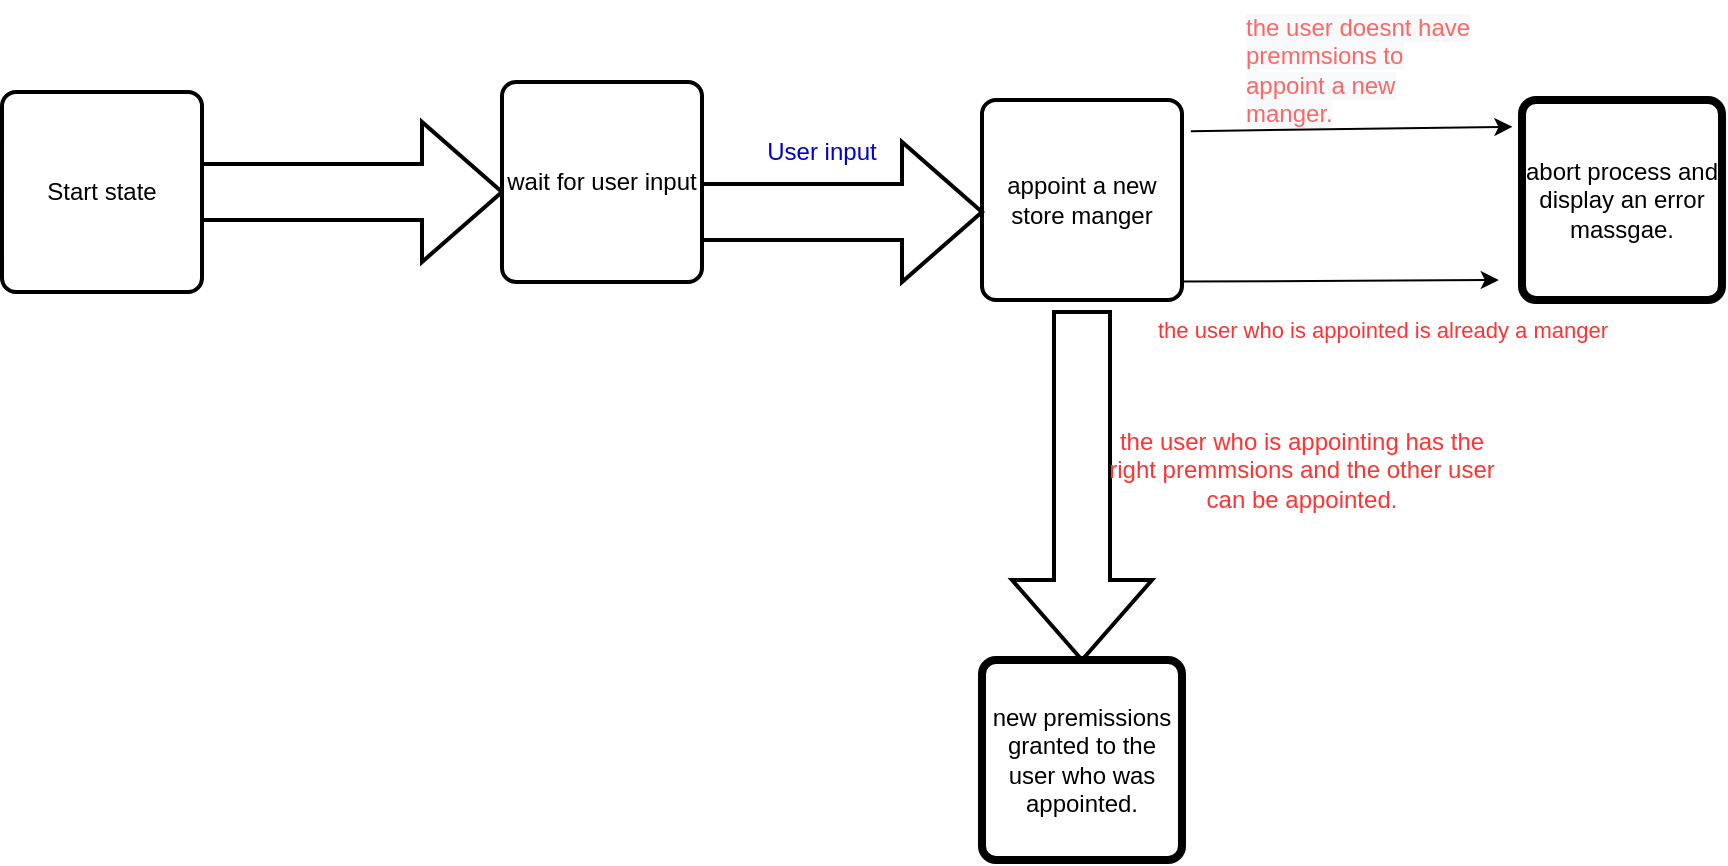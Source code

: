 <mxfile version="17.4.2" type="device"><diagram id="N1ai3NigEBnLEiFhy4vD" name="Page-1"><mxGraphModel dx="1093" dy="1502" grid="1" gridSize="10" guides="1" tooltips="1" connect="1" arrows="1" fold="1" page="1" pageScale="1" pageWidth="1169" pageHeight="827" math="0" shadow="0"><root><mxCell id="0"/><mxCell id="1" parent="0"/><mxCell id="m66wN1o8MVMaTFQQ_N0r-10" value="Start state" style="rounded=1;whiteSpace=wrap;html=1;absoluteArcSize=1;arcSize=14;strokeWidth=2;fontSize=12;" parent="1" vertex="1"><mxGeometry x="40" y="30" width="100" height="100" as="geometry"/></mxCell><mxCell id="m66wN1o8MVMaTFQQ_N0r-11" value="" style="verticalLabelPosition=bottom;verticalAlign=top;html=1;strokeWidth=2;shape=mxgraph.arrows2.arrow;dy=0.6;dx=40;notch=0;fontSize=12;" parent="1" vertex="1"><mxGeometry x="140" y="45" width="150" height="70" as="geometry"/></mxCell><mxCell id="m66wN1o8MVMaTFQQ_N0r-12" value="appoint a new store manger" style="rounded=1;whiteSpace=wrap;html=1;absoluteArcSize=1;arcSize=14;strokeWidth=2;fontSize=12;" parent="1" vertex="1"><mxGeometry x="530" y="34" width="100" height="100" as="geometry"/></mxCell><mxCell id="m66wN1o8MVMaTFQQ_N0r-13" value="" style="verticalLabelPosition=bottom;verticalAlign=top;html=1;strokeWidth=2;shape=mxgraph.arrows2.arrow;dy=0.6;dx=40;notch=0;fontSize=12;" parent="1" vertex="1"><mxGeometry x="390" y="55" width="140" height="70" as="geometry"/></mxCell><mxCell id="m66wN1o8MVMaTFQQ_N0r-14" value="abort process and display an error massgae." style="rounded=1;whiteSpace=wrap;html=1;absoluteArcSize=1;arcSize=14;strokeWidth=4;fontSize=12;" parent="1" vertex="1"><mxGeometry x="800" y="34" width="100" height="100" as="geometry"/></mxCell><mxCell id="m66wN1o8MVMaTFQQ_N0r-15" value="" style="verticalLabelPosition=bottom;verticalAlign=top;html=1;strokeWidth=2;shape=mxgraph.arrows2.arrow;dy=0.6;dx=40;notch=0;fontSize=12;direction=south;" parent="1" vertex="1"><mxGeometry x="545" y="140" width="70" height="174" as="geometry"/></mxCell><mxCell id="m66wN1o8MVMaTFQQ_N0r-16" value="new premissions granted to the user who was appointed." style="rounded=1;whiteSpace=wrap;html=1;absoluteArcSize=1;arcSize=14;strokeWidth=4;fontSize=12;" parent="1" vertex="1"><mxGeometry x="530" y="314" width="100" height="100" as="geometry"/></mxCell><mxCell id="m66wN1o8MVMaTFQQ_N0r-17" value="&lt;font color=&quot;#ff3333&quot;&gt;the user who is appointing has the right premmsions and the other user can be appointed.&lt;/font&gt;" style="text;html=1;strokeColor=none;fillColor=none;align=center;verticalAlign=middle;whiteSpace=wrap;rounded=0;fontSize=12;" parent="1" vertex="1"><mxGeometry x="590" y="204" width="200" height="30" as="geometry"/></mxCell><mxCell id="AmUW5Blx6DXLbMZfFoPM-1" value="wait for user input" style="rounded=1;whiteSpace=wrap;html=1;absoluteArcSize=1;arcSize=14;strokeWidth=2;" vertex="1" parent="1"><mxGeometry x="290" y="25" width="100" height="100" as="geometry"/></mxCell><mxCell id="AmUW5Blx6DXLbMZfFoPM-4" value="" style="endArrow=classic;html=1;rounded=0;entryX=-0.048;entryY=0.134;entryDx=0;entryDy=0;entryPerimeter=0;exitX=1.044;exitY=0.156;exitDx=0;exitDy=0;exitPerimeter=0;" edge="1" parent="1" source="m66wN1o8MVMaTFQQ_N0r-12" target="m66wN1o8MVMaTFQQ_N0r-14"><mxGeometry width="50" height="50" relative="1" as="geometry"><mxPoint x="620" y="74" as="sourcePoint"/><mxPoint x="670" y="24" as="targetPoint"/></mxGeometry></mxCell><mxCell id="AmUW5Blx6DXLbMZfFoPM-5" value="&lt;span style=&quot;font-family: &amp;#34;helvetica&amp;#34; ; font-size: 12px ; font-style: normal ; font-weight: 400 ; letter-spacing: normal ; text-align: center ; text-indent: 0px ; text-transform: none ; word-spacing: 0px ; background-color: rgb(248 , 249 , 250) ; display: inline ; float: none&quot;&gt;&lt;font color=&quot;#ff6666&quot;&gt;the user doesnt have premmsions to appoint a new manger.&lt;/font&gt;&lt;/span&gt;" style="text;whiteSpace=wrap;html=1;" vertex="1" parent="1"><mxGeometry x="660" y="-16" width="120" height="30" as="geometry"/></mxCell><mxCell id="AmUW5Blx6DXLbMZfFoPM-6" value="" style="endArrow=classic;html=1;rounded=0;entryX=-0.024;entryY=0.886;entryDx=0;entryDy=0;entryPerimeter=0;exitX=1.092;exitY=0.894;exitDx=0;exitDy=0;exitPerimeter=0;" edge="1" parent="1"><mxGeometry width="50" height="50" relative="1" as="geometry"><mxPoint x="630" y="124.8" as="sourcePoint"/><mxPoint x="788.4" y="124.0" as="targetPoint"/></mxGeometry></mxCell><mxCell id="AmUW5Blx6DXLbMZfFoPM-7" value="&lt;font color=&quot;#ff3333&quot;&gt;the user who is appointed is already a manger&lt;/font&gt;" style="edgeLabel;html=1;align=center;verticalAlign=middle;resizable=0;points=[];" vertex="1" connectable="0" parent="AmUW5Blx6DXLbMZfFoPM-6"><mxGeometry x="-0.472" y="5" relative="1" as="geometry"><mxPoint x="58" y="29" as="offset"/></mxGeometry></mxCell><mxCell id="AmUW5Blx6DXLbMZfFoPM-8" value="&lt;font color=&quot;#0000cc&quot;&gt;User input&lt;/font&gt;" style="text;html=1;strokeColor=none;fillColor=none;align=center;verticalAlign=middle;whiteSpace=wrap;rounded=0;fontColor=#FF3333;" vertex="1" parent="1"><mxGeometry x="420" y="45" width="60" height="30" as="geometry"/></mxCell></root></mxGraphModel></diagram></mxfile>